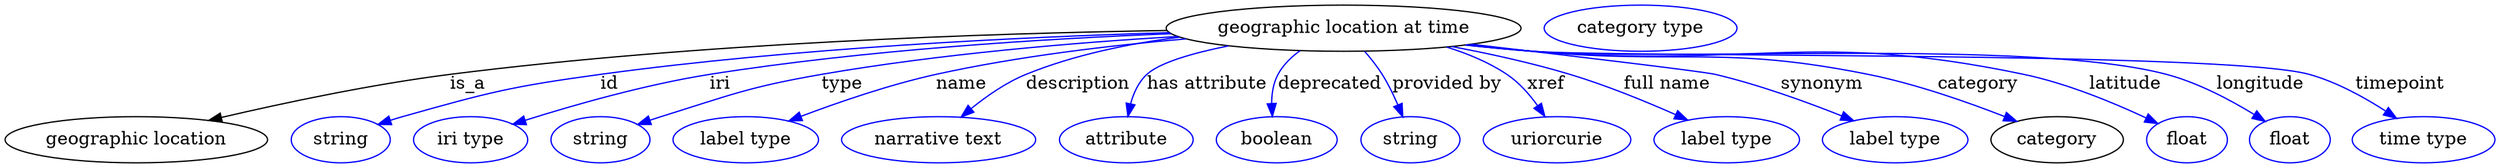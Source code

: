 digraph {
	graph [bb="0,0,1933.3,123"];
	node [label="\N"];
	"geographic location at time"	[height=0.5,
		label="geographic location at time",
		pos="1039,105",
		width=3.8274];
	"geographic location"	[height=0.5,
		pos="102.04,18",
		width=2.8345];
	"geographic location at time" -> "geographic location"	[label=is_a,
		lp="359.04,61.5",
		pos="e,158.1,33.072 901.88,103.24 761.49,101.02 537.27,93.478 345.04,69 284.48,61.288 216.49,46.789 167.87,35.382"];
	id	[color=blue,
		height=0.5,
		label=string,
		pos="260.04,18",
		width=1.0652];
	"geographic location at time" -> id	[color=blue,
		label=id,
		lp="470.04,61.5",
		pos="e,289.04,29.954 903.77,101.47 786.69,97.922 613.06,89.412 463.04,69 393.25,59.504 375.83,55.131 308.04,36 304.94,35.124 301.74,34.151 \
298.54,33.129",
		style=solid];
	iri	[color=blue,
		height=0.5,
		label="iri type",
		pos="361.04,18",
		width=1.2277];
	"geographic location at time" -> iri	[color=blue,
		label=iri,
		lp="556.04,61.5",
		pos="e,394.03,30.064 905.22,100.67 806.1,96.703 668,88.013 548.04,69 497.62,61.008 441.18,44.892 403.63,33.11",
		style=solid];
	type	[color=blue,
		height=0.5,
		label=string,
		pos="462.04,18",
		width=1.0652];
	"geographic location at time" -> type	[color=blue,
		label=type,
		lp="648.04,61.5",
		pos="e,490.99,29.908 909.52,98.697 829.17,93.968 724.07,85.172 632.04,69 576.3,59.204 563.04,52.974 509.04,36 506.29,35.134 503.45,34.206 \
500.61,33.246",
		style=solid];
	name	[color=blue,
		height=0.5,
		label="label type",
		pos="575.04,18",
		width=1.5707];
	"geographic location at time" -> name	[color=blue,
		label=name,
		lp="741.04,61.5",
		pos="e,608.07,32.655 916.07,96.813 856.64,91.732 784.6,83.198 721.04,69 685.33,61.023 646.17,47.328 617.41,36.286",
		style=solid];
	description	[color=blue,
		height=0.5,
		label="narrative text",
		pos="725.04,18",
		width=2.0943];
	"geographic location at time" -> description	[color=blue,
		label=description,
		lp="830.54,61.5",
		pos="e,741.66,35.74 909.95,98.583 870.34,93.593 827.37,84.68 790.04,69 775.25,62.789 760.89,52.361 749.45,42.631",
		style=solid];
	"has attribute"	[color=blue,
		height=0.5,
		label=attribute,
		pos="870.04,18",
		width=1.4443];
	"geographic location at time" -> "has attribute"	[color=blue,
		label="has attribute",
		lp="930.04,61.5",
		pos="e,870.15,36.07 946.97,91.596 919,86.098 893.02,78.647 883.04,69 876.81,62.972 873.43,54.365 871.64,45.987",
		style=solid];
	deprecated	[color=blue,
		height=0.5,
		label=boolean,
		pos="987.04,18",
		width=1.2999];
	"geographic location at time" -> deprecated	[color=blue,
		label=deprecated,
		lp="1024.5,61.5",
		pos="e,981.62,36.212 1001.8,87.606 994.71,82.688 988.18,76.54 984.04,69 980.3,62.187 979.54,54.037 980.13,46.313",
		style=solid];
	"provided by"	[color=blue,
		height=0.5,
		label=string,
		pos="1090,18",
		width=1.0652];
	"geographic location at time" -> "provided by"	[color=blue,
		label="provided by",
		lp="1119.5,61.5",
		pos="e,1084.5,35.845 1055.4,87.025 1060.2,81.547 1065.2,75.265 1069,69 1073.6,61.677 1077.5,53.209 1080.8,45.348",
		style=solid];
	xref	[color=blue,
		height=0.5,
		label=uriorcurie,
		pos="1204,18",
		width=1.5887];
	"geographic location at time" -> xref	[color=blue,
		label=xref,
		lp="1196.5,61.5",
		pos="e,1194.9,36.181 1119.4,90.362 1135.7,85.317 1152.1,78.421 1166,69 1175.3,62.767 1183.2,53.564 1189.3,44.746",
		style=solid];
	"full name"	[color=blue,
		height=0.5,
		label="label type",
		pos="1336,18",
		width=1.5707];
	"geographic location at time" -> "full name"	[color=blue,
		label="full name",
		lp="1289.5,61.5",
		pos="e,1305.8,33.433 1123.6,90.658 1152.8,85.126 1185.7,77.895 1215,69 1243,60.546 1273.3,48.004 1296.6,37.597",
		style=solid];
	synonym	[color=blue,
		height=0.5,
		label="label type",
		pos="1467,18",
		width=1.5707];
	"geographic location at time" -> synonym	[color=blue,
		label=synonym,
		lp="1410,61.5",
		pos="e,1434.8,32.812 1138.4,92.454 1217.9,83.126 1317.7,71.2 1327,69 1361,60.985 1398.1,47.508 1425.5,36.565",
		style=solid];
	category	[height=0.5,
		pos="1593,18",
		width=1.4263];
	"geographic location at time" -> category	[color=blue,
		label=category,
		lp="1531.5,61.5",
		pos="e,1561.6,32.36 1135.8,92.165 1152.6,90.303 1169.8,88.501 1186,87 1301.4,76.344 1332.5,91.841 1446,69 1482.8,61.598 1523.1,47.453 \
1552.2,36.092",
		style=solid];
	latitude	[color=blue,
		height=0.5,
		label=float,
		pos="1694,18",
		width=0.86659];
	"geographic location at time" -> latitude	[color=blue,
		label=latitude,
		lp="1646,61.5",
		pos="e,1671.4,30.64 1134.6,91.992 1151.7,90.116 1169.4,88.354 1186,87 1355,73.255 1401.1,103.81 1567,69 1600.8,61.925 1637.2,46.753 1662.3,\
34.967",
		style=solid];
	longitude	[color=blue,
		height=0.5,
		label=float,
		pos="1774,18",
		width=0.86659];
	"geographic location at time" -> longitude	[color=blue,
		label=longitude,
		lp="1751,61.5",
		pos="e,1754.9,32.267 1133.8,91.931 1151.2,90.037 1169.1,88.285 1186,87 1295.1,78.709 1572.3,96.954 1678,69 1702.6,62.522 1727.9,48.984 \
1746.4,37.627",
		style=solid];
	timepoint	[color=blue,
		height=0.5,
		label="time type",
		pos="1878,18",
		width=1.5346];
	"geographic location at time" -> timepoint	[color=blue,
		label=timepoint,
		lp="1860,61.5",
		pos="e,1857,34.684 1133.4,91.879 1150.9,89.979 1169,88.237 1186,87 1252.9,82.145 1724.5,86.934 1789,69 1810.2,63.119 1831.8,51.2 1848.4,\
40.474",
		style=solid];
	"named thing_category"	[color=blue,
		height=0.5,
		label="category type",
		pos="1270,105",
		width=2.0762];
}
